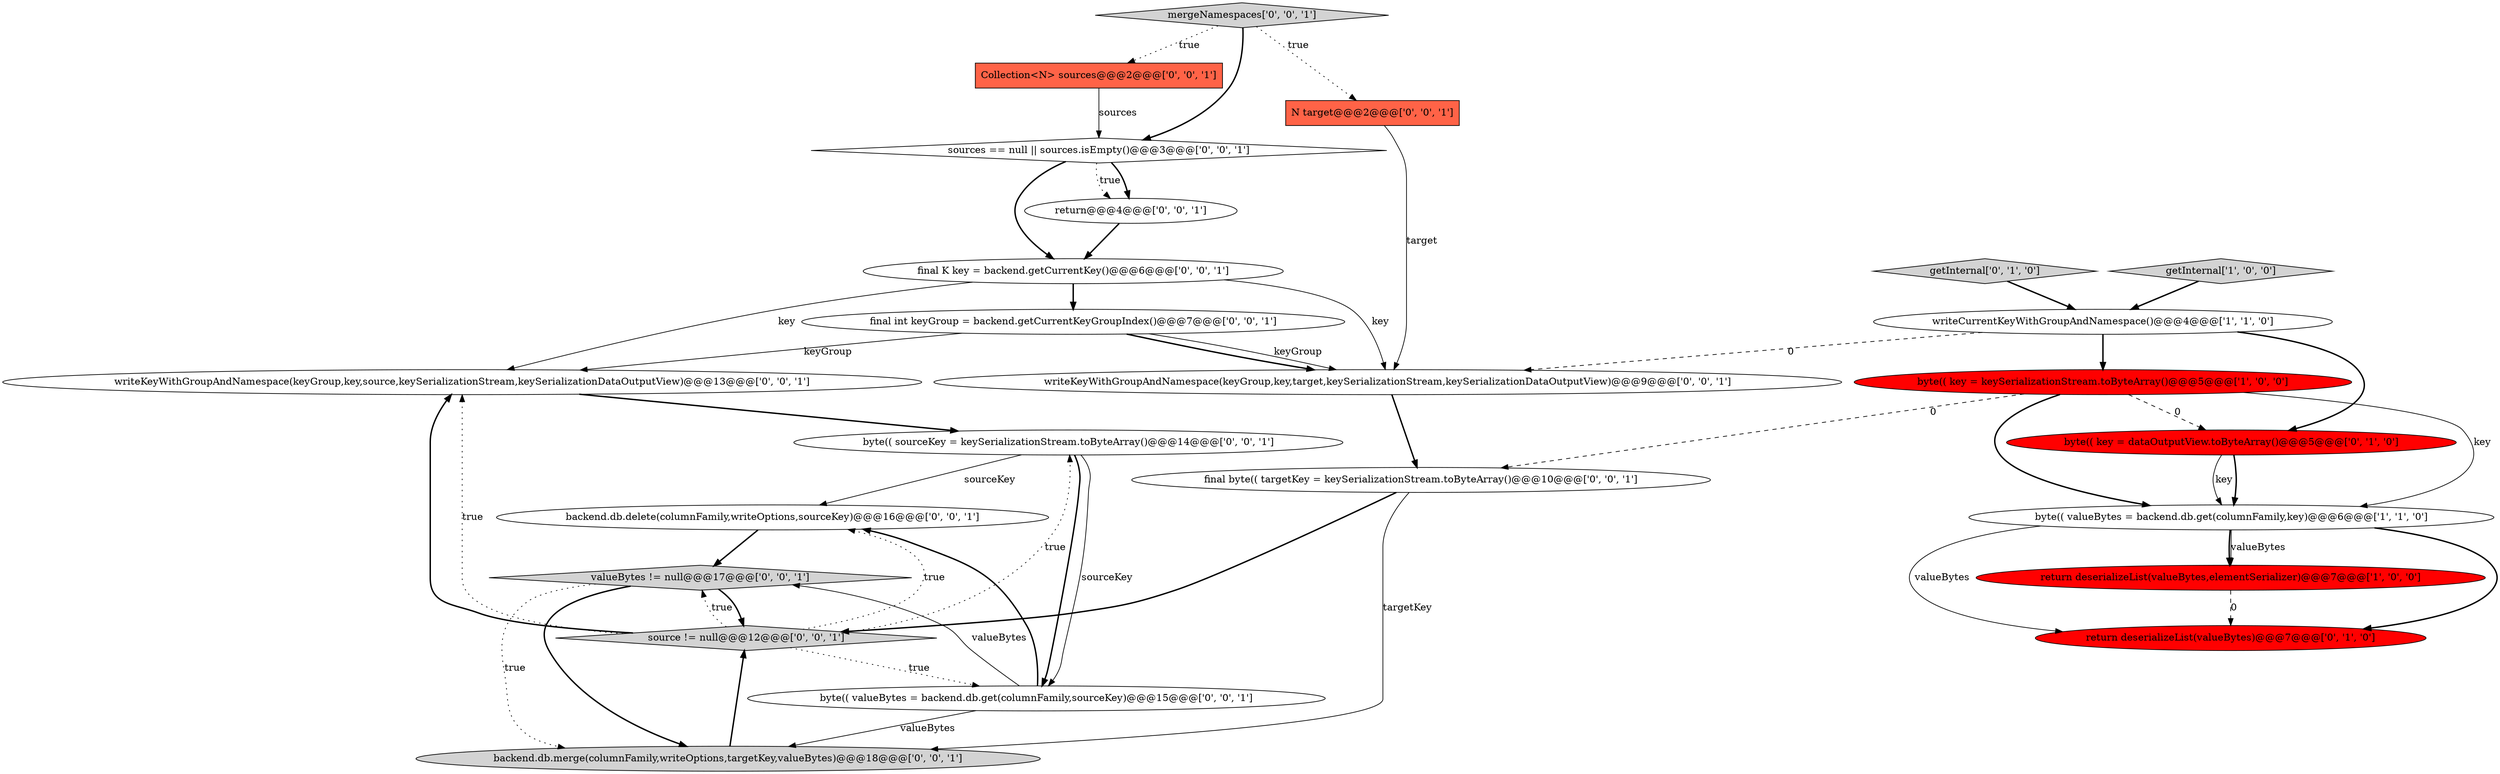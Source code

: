 digraph {
14 [style = filled, label = "writeKeyWithGroupAndNamespace(keyGroup,key,source,keySerializationStream,keySerializationDataOutputView)@@@13@@@['0', '0', '1']", fillcolor = white, shape = ellipse image = "AAA0AAABBB3BBB"];
16 [style = filled, label = "mergeNamespaces['0', '0', '1']", fillcolor = lightgray, shape = diamond image = "AAA0AAABBB3BBB"];
10 [style = filled, label = "writeKeyWithGroupAndNamespace(keyGroup,key,target,keySerializationStream,keySerializationDataOutputView)@@@9@@@['0', '0', '1']", fillcolor = white, shape = ellipse image = "AAA0AAABBB3BBB"];
22 [style = filled, label = "source != null@@@12@@@['0', '0', '1']", fillcolor = lightgray, shape = diamond image = "AAA0AAABBB3BBB"];
17 [style = filled, label = "final K key = backend.getCurrentKey()@@@6@@@['0', '0', '1']", fillcolor = white, shape = ellipse image = "AAA0AAABBB3BBB"];
6 [style = filled, label = "getInternal['0', '1', '0']", fillcolor = lightgray, shape = diamond image = "AAA0AAABBB2BBB"];
20 [style = filled, label = "backend.db.delete(columnFamily,writeOptions,sourceKey)@@@16@@@['0', '0', '1']", fillcolor = white, shape = ellipse image = "AAA0AAABBB3BBB"];
11 [style = filled, label = "sources == null || sources.isEmpty()@@@3@@@['0', '0', '1']", fillcolor = white, shape = diamond image = "AAA0AAABBB3BBB"];
1 [style = filled, label = "byte(( valueBytes = backend.db.get(columnFamily,key)@@@6@@@['1', '1', '0']", fillcolor = white, shape = ellipse image = "AAA0AAABBB1BBB"];
13 [style = filled, label = "final int keyGroup = backend.getCurrentKeyGroupIndex()@@@7@@@['0', '0', '1']", fillcolor = white, shape = ellipse image = "AAA0AAABBB3BBB"];
9 [style = filled, label = "return@@@4@@@['0', '0', '1']", fillcolor = white, shape = ellipse image = "AAA0AAABBB3BBB"];
19 [style = filled, label = "byte(( valueBytes = backend.db.get(columnFamily,sourceKey)@@@15@@@['0', '0', '1']", fillcolor = white, shape = ellipse image = "AAA0AAABBB3BBB"];
8 [style = filled, label = "backend.db.merge(columnFamily,writeOptions,targetKey,valueBytes)@@@18@@@['0', '0', '1']", fillcolor = lightgray, shape = ellipse image = "AAA0AAABBB3BBB"];
7 [style = filled, label = "byte(( key = dataOutputView.toByteArray()@@@5@@@['0', '1', '0']", fillcolor = red, shape = ellipse image = "AAA1AAABBB2BBB"];
3 [style = filled, label = "byte(( key = keySerializationStream.toByteArray()@@@5@@@['1', '0', '0']", fillcolor = red, shape = ellipse image = "AAA1AAABBB1BBB"];
5 [style = filled, label = "return deserializeList(valueBytes)@@@7@@@['0', '1', '0']", fillcolor = red, shape = ellipse image = "AAA1AAABBB2BBB"];
4 [style = filled, label = "return deserializeList(valueBytes,elementSerializer)@@@7@@@['1', '0', '0']", fillcolor = red, shape = ellipse image = "AAA1AAABBB1BBB"];
18 [style = filled, label = "N target@@@2@@@['0', '0', '1']", fillcolor = tomato, shape = box image = "AAA0AAABBB3BBB"];
2 [style = filled, label = "writeCurrentKeyWithGroupAndNamespace()@@@4@@@['1', '1', '0']", fillcolor = white, shape = ellipse image = "AAA0AAABBB1BBB"];
0 [style = filled, label = "getInternal['1', '0', '0']", fillcolor = lightgray, shape = diamond image = "AAA0AAABBB1BBB"];
15 [style = filled, label = "byte(( sourceKey = keySerializationStream.toByteArray()@@@14@@@['0', '0', '1']", fillcolor = white, shape = ellipse image = "AAA0AAABBB3BBB"];
12 [style = filled, label = "Collection<N> sources@@@2@@@['0', '0', '1']", fillcolor = tomato, shape = box image = "AAA0AAABBB3BBB"];
21 [style = filled, label = "final byte(( targetKey = keySerializationStream.toByteArray()@@@10@@@['0', '0', '1']", fillcolor = white, shape = ellipse image = "AAA0AAABBB3BBB"];
23 [style = filled, label = "valueBytes != null@@@17@@@['0', '0', '1']", fillcolor = lightgray, shape = diamond image = "AAA0AAABBB3BBB"];
1->5 [style = bold, label=""];
3->1 [style = solid, label="key"];
13->10 [style = bold, label=""];
1->4 [style = bold, label=""];
7->1 [style = bold, label=""];
16->11 [style = bold, label=""];
22->19 [style = dotted, label="true"];
16->12 [style = dotted, label="true"];
22->23 [style = dotted, label="true"];
3->1 [style = bold, label=""];
13->14 [style = solid, label="keyGroup"];
23->8 [style = dotted, label="true"];
3->7 [style = dashed, label="0"];
19->8 [style = solid, label="valueBytes"];
19->23 [style = solid, label="valueBytes"];
18->10 [style = solid, label="target"];
3->21 [style = dashed, label="0"];
19->20 [style = bold, label=""];
2->3 [style = bold, label=""];
0->2 [style = bold, label=""];
9->17 [style = bold, label=""];
11->9 [style = dotted, label="true"];
12->11 [style = solid, label="sources"];
10->21 [style = bold, label=""];
23->8 [style = bold, label=""];
15->19 [style = bold, label=""];
11->9 [style = bold, label=""];
1->5 [style = solid, label="valueBytes"];
7->1 [style = solid, label="key"];
2->10 [style = dashed, label="0"];
8->22 [style = bold, label=""];
22->14 [style = dotted, label="true"];
6->2 [style = bold, label=""];
23->22 [style = bold, label=""];
22->20 [style = dotted, label="true"];
20->23 [style = bold, label=""];
21->22 [style = bold, label=""];
15->19 [style = solid, label="sourceKey"];
13->10 [style = solid, label="keyGroup"];
4->5 [style = dashed, label="0"];
21->8 [style = solid, label="targetKey"];
11->17 [style = bold, label=""];
14->15 [style = bold, label=""];
17->13 [style = bold, label=""];
17->10 [style = solid, label="key"];
2->7 [style = bold, label=""];
17->14 [style = solid, label="key"];
22->14 [style = bold, label=""];
15->20 [style = solid, label="sourceKey"];
22->15 [style = dotted, label="true"];
1->4 [style = solid, label="valueBytes"];
16->18 [style = dotted, label="true"];
}
